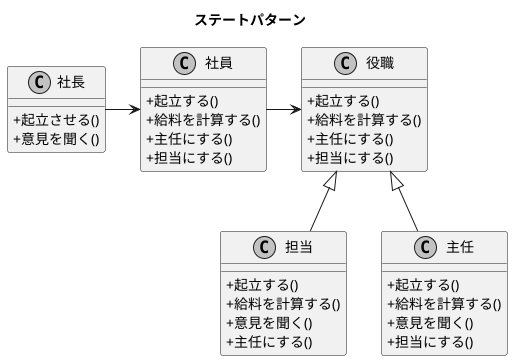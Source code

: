 @startuml 4-3.png
skinparam monochrome true
skinparam defaultFontName Ricty
hide footbox
skinparam classAttributeIconSize 0

title ステートパターン

class 社長 {
    +起立させる()
    +意見を聞く()
}

class 社員 {
    +起立する()
    +給料を計算する()
    +主任にする()
    +担当にする()
}

class 役職 {
    +起立する()
    +給料を計算する()
    +主任にする()
    +担当にする()
}

class 担当 {
    +起立する()
    +給料を計算する()
    +意見を聞く()
    +主任にする()
}

class 主任 {
    +起立する()
    +給料を計算する()
    +意見を聞く()
    +担当にする()
}

社長 -> 社員
社員 -> 役職
役職 <|-- 担当
役職 <|-- 主任

@enduml
